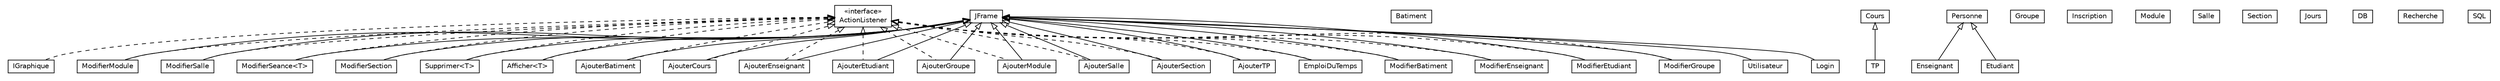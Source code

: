 #!/usr/local/bin/dot
#
# Class diagram 
# Generated by UMLGraph version R5_7_2-3-gee82a7 (http://www.umlgraph.org/)
#

digraph G {
	edge [fontname="Helvetica",fontsize=10,labelfontname="Helvetica",labelfontsize=10];
	node [fontname="Helvetica",fontsize=10,shape=plaintext];
	nodesep=0.25;
	ranksep=0.5;
	// afficher.Afficher<T>
	c0 [label=<<table title="afficher.Afficher" border="0" cellborder="1" cellspacing="0" cellpadding="2" port="p">
		<tr><td><table border="0" cellspacing="0" cellpadding="1">
<tr><td align="center" balign="center"> Afficher&lt;T&gt; </td></tr>
		</table></td></tr>
		</table>>, URL="null", fontname="Helvetica", fontcolor="black", fontsize=10.0];
	// ajouter.AjouterBatiment
	c1 [label=<<table title="ajouter.AjouterBatiment" border="0" cellborder="1" cellspacing="0" cellpadding="2" port="p">
		<tr><td><table border="0" cellspacing="0" cellpadding="1">
<tr><td align="center" balign="center"> AjouterBatiment </td></tr>
		</table></td></tr>
		</table>>, URL="null", fontname="Helvetica", fontcolor="black", fontsize=10.0];
	// ajouter.AjouterCours
	c2 [label=<<table title="ajouter.AjouterCours" border="0" cellborder="1" cellspacing="0" cellpadding="2" port="p">
		<tr><td><table border="0" cellspacing="0" cellpadding="1">
<tr><td align="center" balign="center"> AjouterCours </td></tr>
		</table></td></tr>
		</table>>, URL="null", fontname="Helvetica", fontcolor="black", fontsize=10.0];
	// ajouter.AjouterEnseignant
	c3 [label=<<table title="ajouter.AjouterEnseignant" border="0" cellborder="1" cellspacing="0" cellpadding="2" port="p">
		<tr><td><table border="0" cellspacing="0" cellpadding="1">
<tr><td align="center" balign="center"> AjouterEnseignant </td></tr>
		</table></td></tr>
		</table>>, URL="null", fontname="Helvetica", fontcolor="black", fontsize=10.0];
	// ajouter.AjouterEtudiant
	c4 [label=<<table title="ajouter.AjouterEtudiant" border="0" cellborder="1" cellspacing="0" cellpadding="2" port="p">
		<tr><td><table border="0" cellspacing="0" cellpadding="1">
<tr><td align="center" balign="center"> AjouterEtudiant </td></tr>
		</table></td></tr>
		</table>>, URL="null", fontname="Helvetica", fontcolor="black", fontsize=10.0];
	// ajouter.AjouterGroupe
	c5 [label=<<table title="ajouter.AjouterGroupe" border="0" cellborder="1" cellspacing="0" cellpadding="2" port="p">
		<tr><td><table border="0" cellspacing="0" cellpadding="1">
<tr><td align="center" balign="center"> AjouterGroupe </td></tr>
		</table></td></tr>
		</table>>, URL="null", fontname="Helvetica", fontcolor="black", fontsize=10.0];
	// ajouter.AjouterModule
	c6 [label=<<table title="ajouter.AjouterModule" border="0" cellborder="1" cellspacing="0" cellpadding="2" port="p">
		<tr><td><table border="0" cellspacing="0" cellpadding="1">
<tr><td align="center" balign="center"> AjouterModule </td></tr>
		</table></td></tr>
		</table>>, URL="null", fontname="Helvetica", fontcolor="black", fontsize=10.0];
	// ajouter.AjouterSalle
	c7 [label=<<table title="ajouter.AjouterSalle" border="0" cellborder="1" cellspacing="0" cellpadding="2" port="p">
		<tr><td><table border="0" cellspacing="0" cellpadding="1">
<tr><td align="center" balign="center"> AjouterSalle </td></tr>
		</table></td></tr>
		</table>>, URL="null", fontname="Helvetica", fontcolor="black", fontsize=10.0];
	// ajouter.AjouterSection
	c8 [label=<<table title="ajouter.AjouterSection" border="0" cellborder="1" cellspacing="0" cellpadding="2" port="p">
		<tr><td><table border="0" cellspacing="0" cellpadding="1">
<tr><td align="center" balign="center"> AjouterSection </td></tr>
		</table></td></tr>
		</table>>, URL="null", fontname="Helvetica", fontcolor="black", fontsize=10.0];
	// ajouter.AjouterTP
	c9 [label=<<table title="ajouter.AjouterTP" border="0" cellborder="1" cellspacing="0" cellpadding="2" port="p">
		<tr><td><table border="0" cellspacing="0" cellpadding="1">
<tr><td align="center" balign="center"> AjouterTP </td></tr>
		</table></td></tr>
		</table>>, URL="null", fontname="Helvetica", fontcolor="black", fontsize=10.0];
	// bdd.Batiment
	c10 [label=<<table title="bdd.Batiment" border="0" cellborder="1" cellspacing="0" cellpadding="2" port="p">
		<tr><td><table border="0" cellspacing="0" cellpadding="1">
<tr><td align="center" balign="center"> Batiment </td></tr>
		</table></td></tr>
		</table>>, URL="null", fontname="Helvetica", fontcolor="black", fontsize=10.0];
	// bdd.Cours
	c11 [label=<<table title="bdd.Cours" border="0" cellborder="1" cellspacing="0" cellpadding="2" port="p">
		<tr><td><table border="0" cellspacing="0" cellpadding="1">
<tr><td align="center" balign="center"> Cours </td></tr>
		</table></td></tr>
		</table>>, URL="null", fontname="Helvetica", fontcolor="black", fontsize=10.0];
	// bdd.Enseignant
	c12 [label=<<table title="bdd.Enseignant" border="0" cellborder="1" cellspacing="0" cellpadding="2" port="p">
		<tr><td><table border="0" cellspacing="0" cellpadding="1">
<tr><td align="center" balign="center"> Enseignant </td></tr>
		</table></td></tr>
		</table>>, URL="null", fontname="Helvetica", fontcolor="black", fontsize=10.0];
	// bdd.Etudiant
	c13 [label=<<table title="bdd.Etudiant" border="0" cellborder="1" cellspacing="0" cellpadding="2" port="p">
		<tr><td><table border="0" cellspacing="0" cellpadding="1">
<tr><td align="center" balign="center"> Etudiant </td></tr>
		</table></td></tr>
		</table>>, URL="null", fontname="Helvetica", fontcolor="black", fontsize=10.0];
	// bdd.Groupe
	c14 [label=<<table title="bdd.Groupe" border="0" cellborder="1" cellspacing="0" cellpadding="2" port="p">
		<tr><td><table border="0" cellspacing="0" cellpadding="1">
<tr><td align="center" balign="center"> Groupe </td></tr>
		</table></td></tr>
		</table>>, URL="null", fontname="Helvetica", fontcolor="black", fontsize=10.0];
	// bdd.Inscription
	c15 [label=<<table title="bdd.Inscription" border="0" cellborder="1" cellspacing="0" cellpadding="2" port="p">
		<tr><td><table border="0" cellspacing="0" cellpadding="1">
<tr><td align="center" balign="center"> Inscription </td></tr>
		</table></td></tr>
		</table>>, URL="null", fontname="Helvetica", fontcolor="black", fontsize=10.0];
	// bdd.Module
	c16 [label=<<table title="bdd.Module" border="0" cellborder="1" cellspacing="0" cellpadding="2" port="p">
		<tr><td><table border="0" cellspacing="0" cellpadding="1">
<tr><td align="center" balign="center"> Module </td></tr>
		</table></td></tr>
		</table>>, URL="null", fontname="Helvetica", fontcolor="black", fontsize=10.0];
	// bdd.Personne
	c17 [label=<<table title="bdd.Personne" border="0" cellborder="1" cellspacing="0" cellpadding="2" port="p">
		<tr><td><table border="0" cellspacing="0" cellpadding="1">
<tr><td align="center" balign="center"> Personne </td></tr>
		</table></td></tr>
		</table>>, URL="null", fontname="Helvetica", fontcolor="black", fontsize=10.0];
	// bdd.Salle
	c18 [label=<<table title="bdd.Salle" border="0" cellborder="1" cellspacing="0" cellpadding="2" port="p">
		<tr><td><table border="0" cellspacing="0" cellpadding="1">
<tr><td align="center" balign="center"> Salle </td></tr>
		</table></td></tr>
		</table>>, URL="null", fontname="Helvetica", fontcolor="black", fontsize=10.0];
	// bdd.Section
	c19 [label=<<table title="bdd.Section" border="0" cellborder="1" cellspacing="0" cellpadding="2" port="p">
		<tr><td><table border="0" cellspacing="0" cellpadding="1">
<tr><td align="center" balign="center"> Section </td></tr>
		</table></td></tr>
		</table>>, URL="null", fontname="Helvetica", fontcolor="black", fontsize=10.0];
	// bdd.TP
	c20 [label=<<table title="bdd.TP" border="0" cellborder="1" cellspacing="0" cellpadding="2" port="p">
		<tr><td><table border="0" cellspacing="0" cellpadding="1">
<tr><td align="center" balign="center"> TP </td></tr>
		</table></td></tr>
		</table>>, URL="null", fontname="Helvetica", fontcolor="black", fontsize=10.0];
	// Interface.EmploiDuTemps
	c21 [label=<<table title="Interface.EmploiDuTemps" border="0" cellborder="1" cellspacing="0" cellpadding="2" port="p">
		<tr><td><table border="0" cellspacing="0" cellpadding="1">
<tr><td align="center" balign="center"> EmploiDuTemps </td></tr>
		</table></td></tr>
		</table>>, URL="null", fontname="Helvetica", fontcolor="black", fontsize=10.0];
	// Interface.IGraphique
	c22 [label=<<table title="Interface.IGraphique" border="0" cellborder="1" cellspacing="0" cellpadding="2" port="p">
		<tr><td><table border="0" cellspacing="0" cellpadding="1">
<tr><td align="center" balign="center"> IGraphique </td></tr>
		</table></td></tr>
		</table>>, URL="null", fontname="Helvetica", fontcolor="black", fontsize=10.0];
	// Interface.Jours
	c23 [label=<<table title="Interface.Jours" border="0" cellborder="1" cellspacing="0" cellpadding="2" port="p">
		<tr><td><table border="0" cellspacing="0" cellpadding="1">
<tr><td align="center" balign="center"> Jours </td></tr>
		</table></td></tr>
		</table>>, URL="null", fontname="Helvetica", fontcolor="black", fontsize=10.0];
	// Interface.Login
	c24 [label=<<table title="Interface.Login" border="0" cellborder="1" cellspacing="0" cellpadding="2" port="p">
		<tr><td><table border="0" cellspacing="0" cellpadding="1">
<tr><td align="center" balign="center"> Login </td></tr>
		</table></td></tr>
		</table>>, URL="null", fontname="Helvetica", fontcolor="black", fontsize=10.0];
	// Interface.Utilisateur
	c25 [label=<<table title="Interface.Utilisateur" border="0" cellborder="1" cellspacing="0" cellpadding="2" port="p">
		<tr><td><table border="0" cellspacing="0" cellpadding="1">
<tr><td align="center" balign="center"> Utilisateur </td></tr>
		</table></td></tr>
		</table>>, URL="null", fontname="Helvetica", fontcolor="black", fontsize=10.0];
	// modifier.ModifierBatiment
	c26 [label=<<table title="modifier.ModifierBatiment" border="0" cellborder="1" cellspacing="0" cellpadding="2" port="p">
		<tr><td><table border="0" cellspacing="0" cellpadding="1">
<tr><td align="center" balign="center"> ModifierBatiment </td></tr>
		</table></td></tr>
		</table>>, URL="null", fontname="Helvetica", fontcolor="black", fontsize=10.0];
	// modifier.ModifierEnseignant
	c27 [label=<<table title="modifier.ModifierEnseignant" border="0" cellborder="1" cellspacing="0" cellpadding="2" port="p">
		<tr><td><table border="0" cellspacing="0" cellpadding="1">
<tr><td align="center" balign="center"> ModifierEnseignant </td></tr>
		</table></td></tr>
		</table>>, URL="null", fontname="Helvetica", fontcolor="black", fontsize=10.0];
	// modifier.ModifierEtudiant
	c28 [label=<<table title="modifier.ModifierEtudiant" border="0" cellborder="1" cellspacing="0" cellpadding="2" port="p">
		<tr><td><table border="0" cellspacing="0" cellpadding="1">
<tr><td align="center" balign="center"> ModifierEtudiant </td></tr>
		</table></td></tr>
		</table>>, URL="null", fontname="Helvetica", fontcolor="black", fontsize=10.0];
	// modifier.ModifierGroupe
	c29 [label=<<table title="modifier.ModifierGroupe" border="0" cellborder="1" cellspacing="0" cellpadding="2" port="p">
		<tr><td><table border="0" cellspacing="0" cellpadding="1">
<tr><td align="center" balign="center"> ModifierGroupe </td></tr>
		</table></td></tr>
		</table>>, URL="null", fontname="Helvetica", fontcolor="black", fontsize=10.0];
	// modifier.ModifierModule
	c30 [label=<<table title="modifier.ModifierModule" border="0" cellborder="1" cellspacing="0" cellpadding="2" port="p">
		<tr><td><table border="0" cellspacing="0" cellpadding="1">
<tr><td align="center" balign="center"> ModifierModule </td></tr>
		</table></td></tr>
		</table>>, URL="null", fontname="Helvetica", fontcolor="black", fontsize=10.0];
	// modifier.ModifierSalle
	c31 [label=<<table title="modifier.ModifierSalle" border="0" cellborder="1" cellspacing="0" cellpadding="2" port="p">
		<tr><td><table border="0" cellspacing="0" cellpadding="1">
<tr><td align="center" balign="center"> ModifierSalle </td></tr>
		</table></td></tr>
		</table>>, URL="null", fontname="Helvetica", fontcolor="black", fontsize=10.0];
	// modifier.ModifierSeance<T>
	c32 [label=<<table title="modifier.ModifierSeance" border="0" cellborder="1" cellspacing="0" cellpadding="2" port="p">
		<tr><td><table border="0" cellspacing="0" cellpadding="1">
<tr><td align="center" balign="center"> ModifierSeance&lt;T&gt; </td></tr>
		</table></td></tr>
		</table>>, URL="null", fontname="Helvetica", fontcolor="black", fontsize=10.0];
	// modifier.ModifierSection
	c33 [label=<<table title="modifier.ModifierSection" border="0" cellborder="1" cellspacing="0" cellpadding="2" port="p">
		<tr><td><table border="0" cellspacing="0" cellpadding="1">
<tr><td align="center" balign="center"> ModifierSection </td></tr>
		</table></td></tr>
		</table>>, URL="null", fontname="Helvetica", fontcolor="black", fontsize=10.0];
	// sql.DB
	c34 [label=<<table title="sql.DB" border="0" cellborder="1" cellspacing="0" cellpadding="2" port="p">
		<tr><td><table border="0" cellspacing="0" cellpadding="1">
<tr><td align="center" balign="center"> DB </td></tr>
		</table></td></tr>
		</table>>, URL="null", fontname="Helvetica", fontcolor="black", fontsize=10.0];
	// sql.Recherche
	c35 [label=<<table title="sql.Recherche" border="0" cellborder="1" cellspacing="0" cellpadding="2" port="p">
		<tr><td><table border="0" cellspacing="0" cellpadding="1">
<tr><td align="center" balign="center"> Recherche </td></tr>
		</table></td></tr>
		</table>>, URL="null", fontname="Helvetica", fontcolor="black", fontsize=10.0];
	// sql.SQL
	c36 [label=<<table title="sql.SQL" border="0" cellborder="1" cellspacing="0" cellpadding="2" port="p">
		<tr><td><table border="0" cellspacing="0" cellpadding="1">
<tr><td align="center" balign="center"> SQL </td></tr>
		</table></td></tr>
		</table>>, URL="null", fontname="Helvetica", fontcolor="black", fontsize=10.0];
	// Supprimer.Supprimer<T>
	c37 [label=<<table title="Supprimer.Supprimer" border="0" cellborder="1" cellspacing="0" cellpadding="2" port="p">
		<tr><td><table border="0" cellspacing="0" cellpadding="1">
<tr><td align="center" balign="center"> Supprimer&lt;T&gt; </td></tr>
		</table></td></tr>
		</table>>, URL="null", fontname="Helvetica", fontcolor="black", fontsize=10.0];
	//afficher.Afficher<T> extends javax.swing.JFrame
	c38:p -> c0:p [dir=back,arrowtail=empty];
	//afficher.Afficher<T> implements java.awt.event.ActionListener
	c39:p -> c0:p [dir=back,arrowtail=empty,style=dashed];
	//ajouter.AjouterBatiment extends javax.swing.JFrame
	c38:p -> c1:p [dir=back,arrowtail=empty];
	//ajouter.AjouterBatiment implements java.awt.event.ActionListener
	c39:p -> c1:p [dir=back,arrowtail=empty,style=dashed];
	//ajouter.AjouterCours extends javax.swing.JFrame
	c38:p -> c2:p [dir=back,arrowtail=empty];
	//ajouter.AjouterCours implements java.awt.event.ActionListener
	c39:p -> c2:p [dir=back,arrowtail=empty,style=dashed];
	//ajouter.AjouterEnseignant extends javax.swing.JFrame
	c38:p -> c3:p [dir=back,arrowtail=empty];
	//ajouter.AjouterEnseignant implements java.awt.event.ActionListener
	c39:p -> c3:p [dir=back,arrowtail=empty,style=dashed];
	//ajouter.AjouterEtudiant extends javax.swing.JFrame
	c38:p -> c4:p [dir=back,arrowtail=empty];
	//ajouter.AjouterEtudiant implements java.awt.event.ActionListener
	c39:p -> c4:p [dir=back,arrowtail=empty,style=dashed];
	//ajouter.AjouterGroupe extends javax.swing.JFrame
	c38:p -> c5:p [dir=back,arrowtail=empty];
	//ajouter.AjouterGroupe implements java.awt.event.ActionListener
	c39:p -> c5:p [dir=back,arrowtail=empty,style=dashed];
	//ajouter.AjouterModule extends javax.swing.JFrame
	c38:p -> c6:p [dir=back,arrowtail=empty];
	//ajouter.AjouterModule implements java.awt.event.ActionListener
	c39:p -> c6:p [dir=back,arrowtail=empty,style=dashed];
	//ajouter.AjouterSalle extends javax.swing.JFrame
	c38:p -> c7:p [dir=back,arrowtail=empty];
	//ajouter.AjouterSalle implements java.awt.event.ActionListener
	c39:p -> c7:p [dir=back,arrowtail=empty,style=dashed];
	//ajouter.AjouterSection extends javax.swing.JFrame
	c38:p -> c8:p [dir=back,arrowtail=empty];
	//ajouter.AjouterSection implements java.awt.event.ActionListener
	c39:p -> c8:p [dir=back,arrowtail=empty,style=dashed];
	//ajouter.AjouterTP extends javax.swing.JFrame
	c38:p -> c9:p [dir=back,arrowtail=empty];
	//ajouter.AjouterTP implements java.awt.event.ActionListener
	c39:p -> c9:p [dir=back,arrowtail=empty,style=dashed];
	//bdd.Enseignant extends bdd.Personne
	c17:p -> c12:p [dir=back,arrowtail=empty];
	//bdd.Etudiant extends bdd.Personne
	c17:p -> c13:p [dir=back,arrowtail=empty];
	//bdd.TP extends bdd.Cours
	c11:p -> c20:p [dir=back,arrowtail=empty];
	//Interface.EmploiDuTemps extends javax.swing.JFrame
	c38:p -> c21:p [dir=back,arrowtail=empty];
	//Interface.EmploiDuTemps implements java.awt.event.ActionListener
	c39:p -> c21:p [dir=back,arrowtail=empty,style=dashed];
	//Interface.IGraphique implements java.awt.event.ActionListener
	c39:p -> c22:p [dir=back,arrowtail=empty,style=dashed];
	//Interface.Login extends javax.swing.JFrame
	c38:p -> c24:p [dir=back,arrowtail=empty];
	//Interface.Utilisateur extends javax.swing.JFrame
	c38:p -> c25:p [dir=back,arrowtail=empty];
	//modifier.ModifierBatiment extends javax.swing.JFrame
	c38:p -> c26:p [dir=back,arrowtail=empty];
	//modifier.ModifierBatiment implements java.awt.event.ActionListener
	c39:p -> c26:p [dir=back,arrowtail=empty,style=dashed];
	//modifier.ModifierEnseignant extends javax.swing.JFrame
	c38:p -> c27:p [dir=back,arrowtail=empty];
	//modifier.ModifierEnseignant implements java.awt.event.ActionListener
	c39:p -> c27:p [dir=back,arrowtail=empty,style=dashed];
	//modifier.ModifierEtudiant extends javax.swing.JFrame
	c38:p -> c28:p [dir=back,arrowtail=empty];
	//modifier.ModifierEtudiant implements java.awt.event.ActionListener
	c39:p -> c28:p [dir=back,arrowtail=empty,style=dashed];
	//modifier.ModifierGroupe extends javax.swing.JFrame
	c38:p -> c29:p [dir=back,arrowtail=empty];
	//modifier.ModifierGroupe implements java.awt.event.ActionListener
	c39:p -> c29:p [dir=back,arrowtail=empty,style=dashed];
	//modifier.ModifierModule extends javax.swing.JFrame
	c38:p -> c30:p [dir=back,arrowtail=empty];
	//modifier.ModifierModule implements java.awt.event.ActionListener
	c39:p -> c30:p [dir=back,arrowtail=empty,style=dashed];
	//modifier.ModifierSalle extends javax.swing.JFrame
	c38:p -> c31:p [dir=back,arrowtail=empty];
	//modifier.ModifierSalle implements java.awt.event.ActionListener
	c39:p -> c31:p [dir=back,arrowtail=empty,style=dashed];
	//modifier.ModifierSeance<T> extends javax.swing.JFrame
	c38:p -> c32:p [dir=back,arrowtail=empty];
	//modifier.ModifierSeance<T> implements java.awt.event.ActionListener
	c39:p -> c32:p [dir=back,arrowtail=empty,style=dashed];
	//modifier.ModifierSection extends javax.swing.JFrame
	c38:p -> c33:p [dir=back,arrowtail=empty];
	//modifier.ModifierSection implements java.awt.event.ActionListener
	c39:p -> c33:p [dir=back,arrowtail=empty,style=dashed];
	//Supprimer.Supprimer<T> extends javax.swing.JFrame
	c38:p -> c37:p [dir=back,arrowtail=empty];
	//Supprimer.Supprimer<T> implements java.awt.event.ActionListener
	c39:p -> c37:p [dir=back,arrowtail=empty,style=dashed];
	// java.awt.event.ActionListener
	c39 [label=<<table title="java.awt.event.ActionListener" border="0" cellborder="1" cellspacing="0" cellpadding="2" port="p" href="http://java.sun.com/j2se/1.4.2/docs/api/java/awt/event/ActionListener.html">
		<tr><td><table border="0" cellspacing="0" cellpadding="1">
<tr><td align="center" balign="center"> &#171;interface&#187; </td></tr>
<tr><td align="center" balign="center"> ActionListener </td></tr>
		</table></td></tr>
		</table>>, URL="http://java.sun.com/j2se/1.4.2/docs/api/java/awt/event/ActionListener.html", fontname="Helvetica", fontcolor="black", fontsize=10.0];
	// javax.swing.JFrame
	c38 [label=<<table title="javax.swing.JFrame" border="0" cellborder="1" cellspacing="0" cellpadding="2" port="p" href="http://java.sun.com/j2se/1.4.2/docs/api/javax/swing/JFrame.html">
		<tr><td><table border="0" cellspacing="0" cellpadding="1">
<tr><td align="center" balign="center"> JFrame </td></tr>
		</table></td></tr>
		</table>>, URL="http://java.sun.com/j2se/1.4.2/docs/api/javax/swing/JFrame.html", fontname="Helvetica", fontcolor="black", fontsize=10.0];
}

